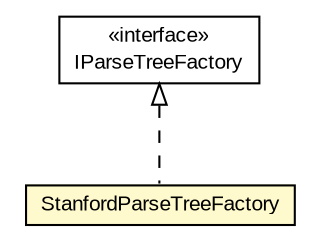 #!/usr/local/bin/dot
#
# Class diagram 
# Generated by UMLGraph version R5_6-24-gf6e263 (http://www.umlgraph.org/)
#

digraph G {
	edge [fontname="arial",fontsize=10,labelfontname="arial",labelfontsize=10];
	node [fontname="arial",fontsize=10,shape=plaintext];
	nodesep=0.25;
	ranksep=0.5;
	// edu.arizona.biosemantics.semanticmarkup.ling.parse.IParseTreeFactory
	c130103 [label=<<table title="edu.arizona.biosemantics.semanticmarkup.ling.parse.IParseTreeFactory" border="0" cellborder="1" cellspacing="0" cellpadding="2" port="p" href="../IParseTreeFactory.html">
		<tr><td><table border="0" cellspacing="0" cellpadding="1">
<tr><td align="center" balign="center"> &#171;interface&#187; </td></tr>
<tr><td align="center" balign="center"> IParseTreeFactory </td></tr>
		</table></td></tr>
		</table>>, URL="../IParseTreeFactory.html", fontname="arial", fontcolor="black", fontsize=10.0];
	// edu.arizona.biosemantics.semanticmarkup.ling.parse.lib.StanfordParseTreeFactory
	c130108 [label=<<table title="edu.arizona.biosemantics.semanticmarkup.ling.parse.lib.StanfordParseTreeFactory" border="0" cellborder="1" cellspacing="0" cellpadding="2" port="p" bgcolor="lemonChiffon" href="./StanfordParseTreeFactory.html">
		<tr><td><table border="0" cellspacing="0" cellpadding="1">
<tr><td align="center" balign="center"> StanfordParseTreeFactory </td></tr>
		</table></td></tr>
		</table>>, URL="./StanfordParseTreeFactory.html", fontname="arial", fontcolor="black", fontsize=10.0];
	//edu.arizona.biosemantics.semanticmarkup.ling.parse.lib.StanfordParseTreeFactory implements edu.arizona.biosemantics.semanticmarkup.ling.parse.IParseTreeFactory
	c130103:p -> c130108:p [dir=back,arrowtail=empty,style=dashed];
}

